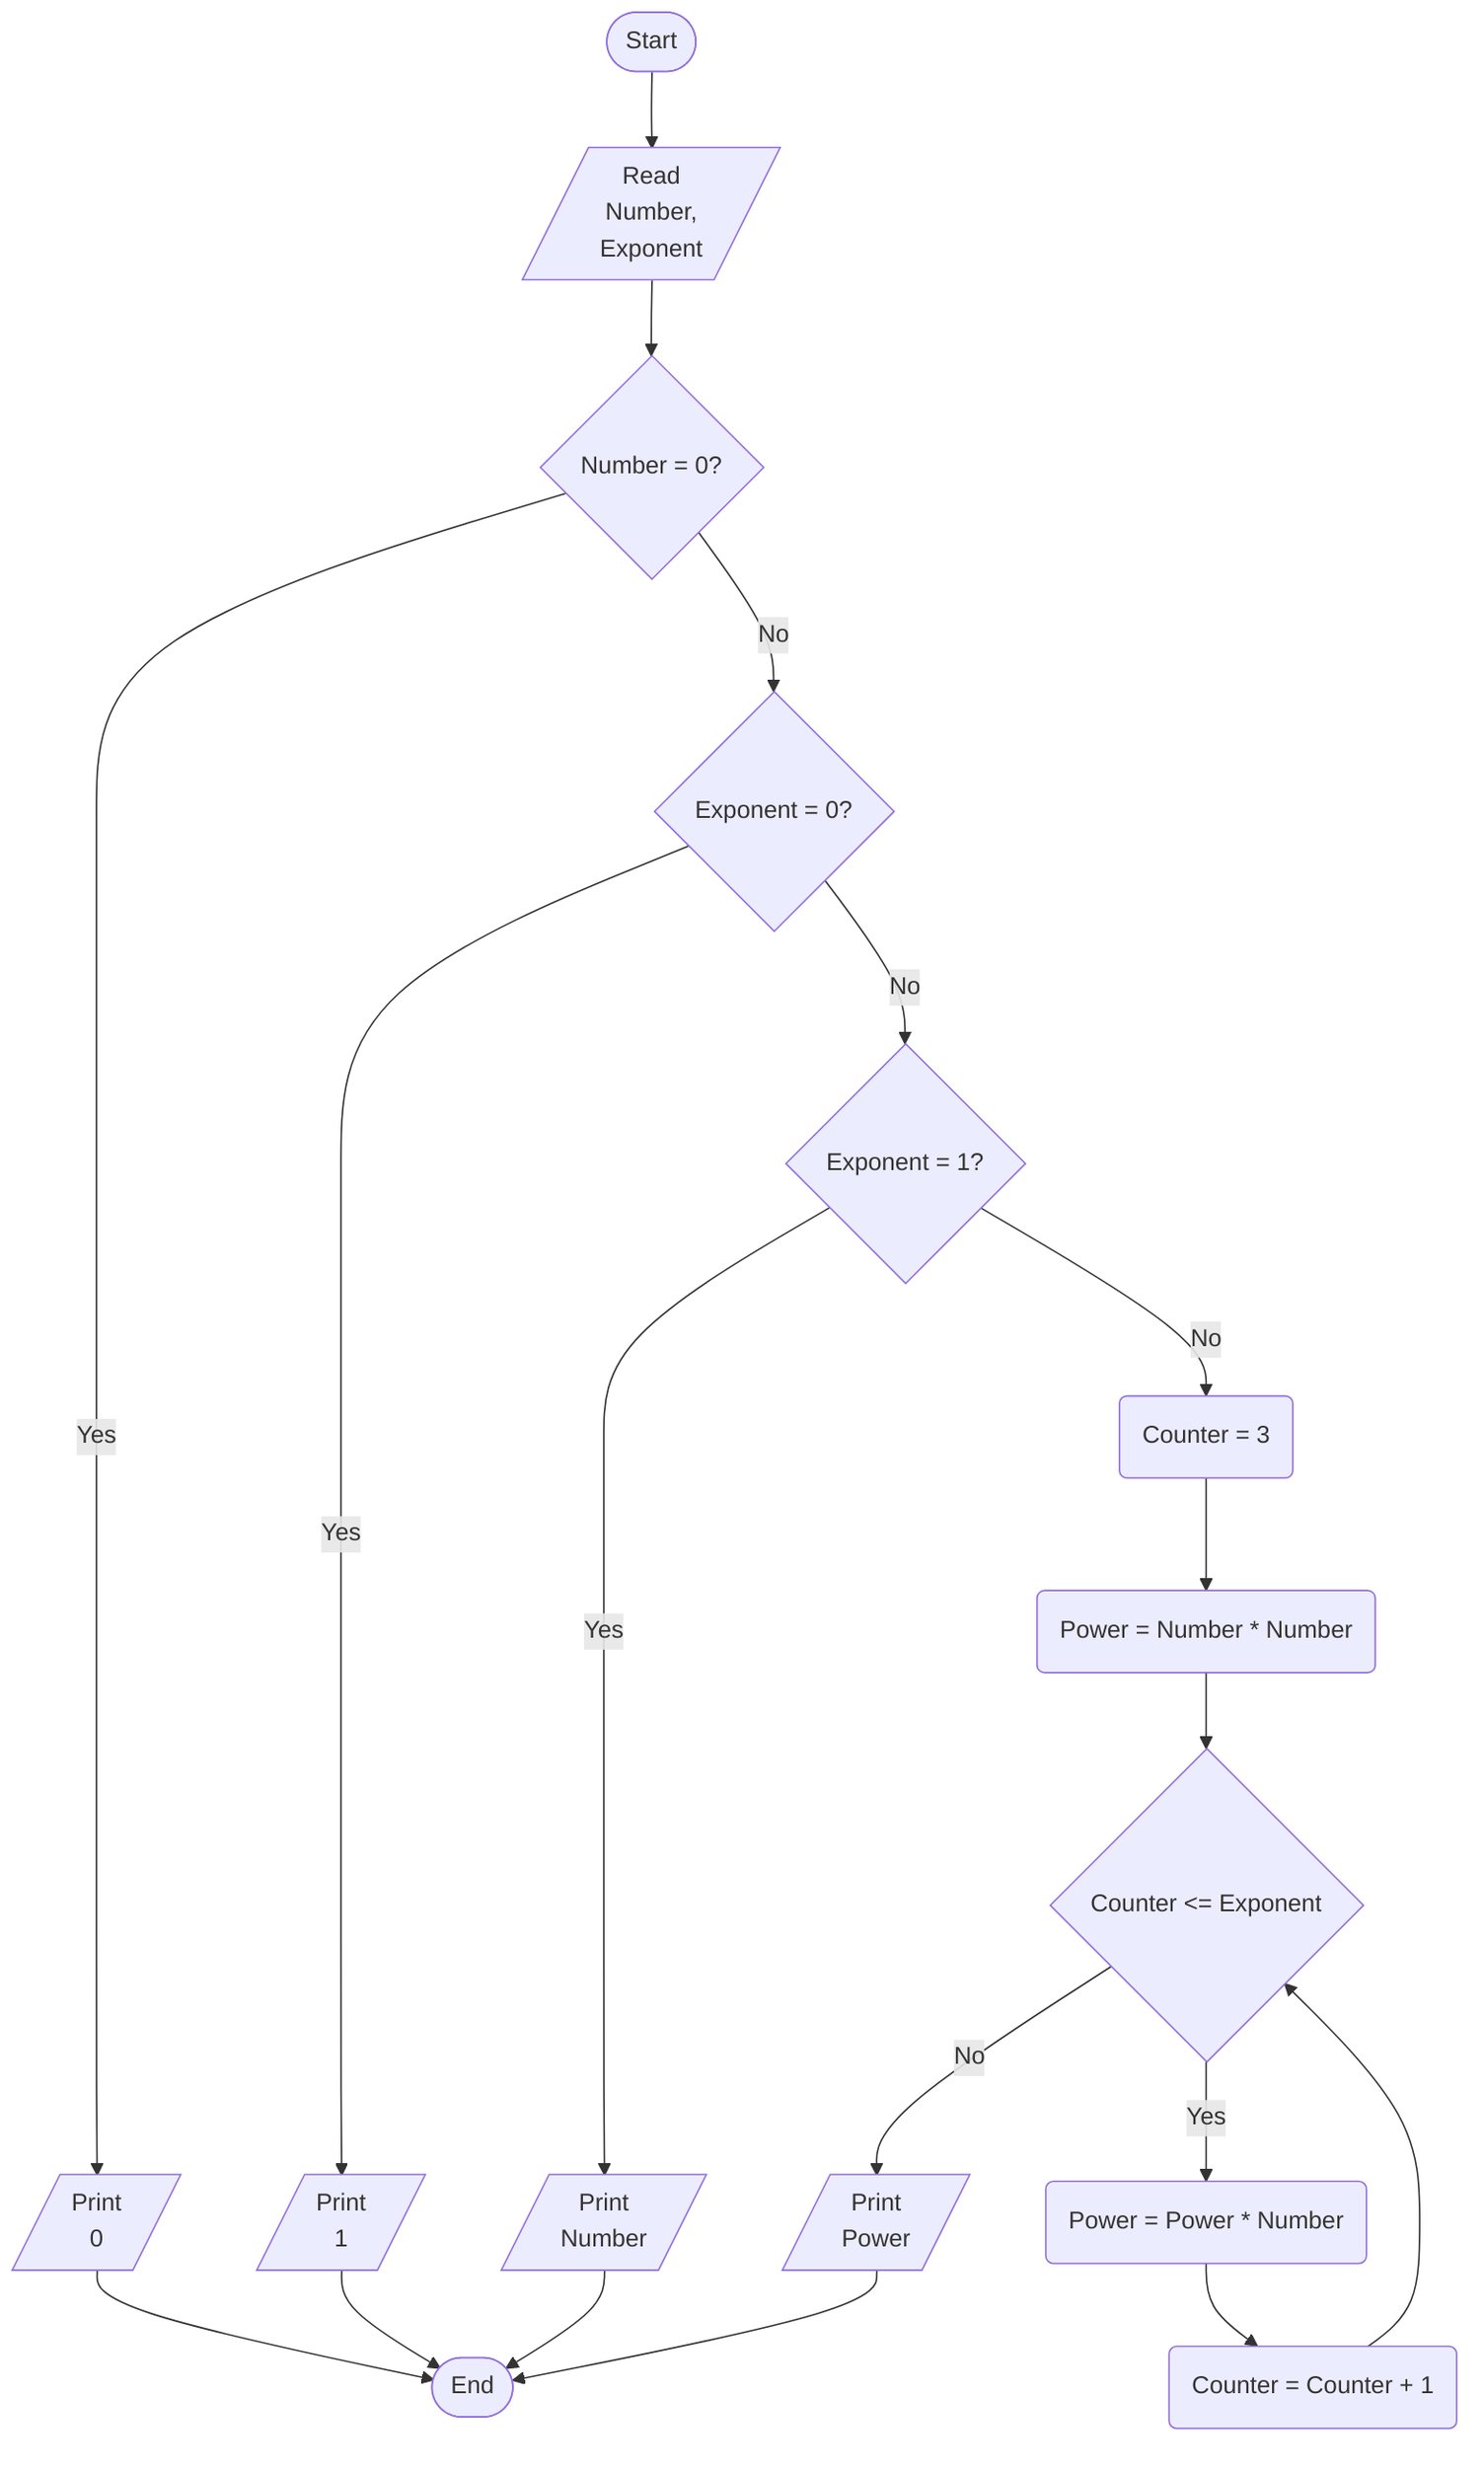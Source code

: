 %% Write a program to ask the user to enter
%% • Number
%% • Exponent
%% Then print the Number^Exponent
%% Steps
%% Step 1: Ask the user to enter (Number, Exponent)
%% Step 2: If Number = 0 then Print 0
%% Step 3: If Exponent = 1 then Print Number
%% Step 4: Counter = 2
%% Step 5: Power = Number * Number
%% Step 6: Recursion (Power = Power * Number) if Counter less than and equal Exponent, from 2 to Exponent
%% Step 7: Print Power

flowchart TD
    Start([Start])
    ReadNumberAndExponent[/Read\nNumber,\nExponent/]
    IsNumberEqualTo0{Number = 0?}
    Print0[/Print\n0/]
    IsExponentEqualTo0{Exponent = 0?}
    Print1[/Print\n1/]
    IsExponentEqualTo1{Exponent = 1?}
    PrintNumber[/Print\nNumber/]
    Counter(Counter = 3)
    Power(Power = Number * Number)
    IsCounterLessThanAndEqualExponent{Counter <= Exponent}
    IncreasePower(Power = Power * Number)
    IncreaseCounter(Counter = Counter + 1)
    PrintPower[/Print\nPower/]
    End([End])
    Start --> ReadNumberAndExponent --> IsNumberEqualTo0 -- Yes --> Print0 --> End
    IsNumberEqualTo0 -- No --> IsExponentEqualTo0 -- Yes --> Print1 --> End
    IsExponentEqualTo0 -- No --> IsExponentEqualTo1 -- Yes --> PrintNumber --> End
    IsExponentEqualTo1 -- No --> Counter --> Power --> IsCounterLessThanAndEqualExponent -- Yes --> IncreasePower --> IncreaseCounter --> IsCounterLessThanAndEqualExponent
    IsCounterLessThanAndEqualExponent -- No --> PrintPower --> End